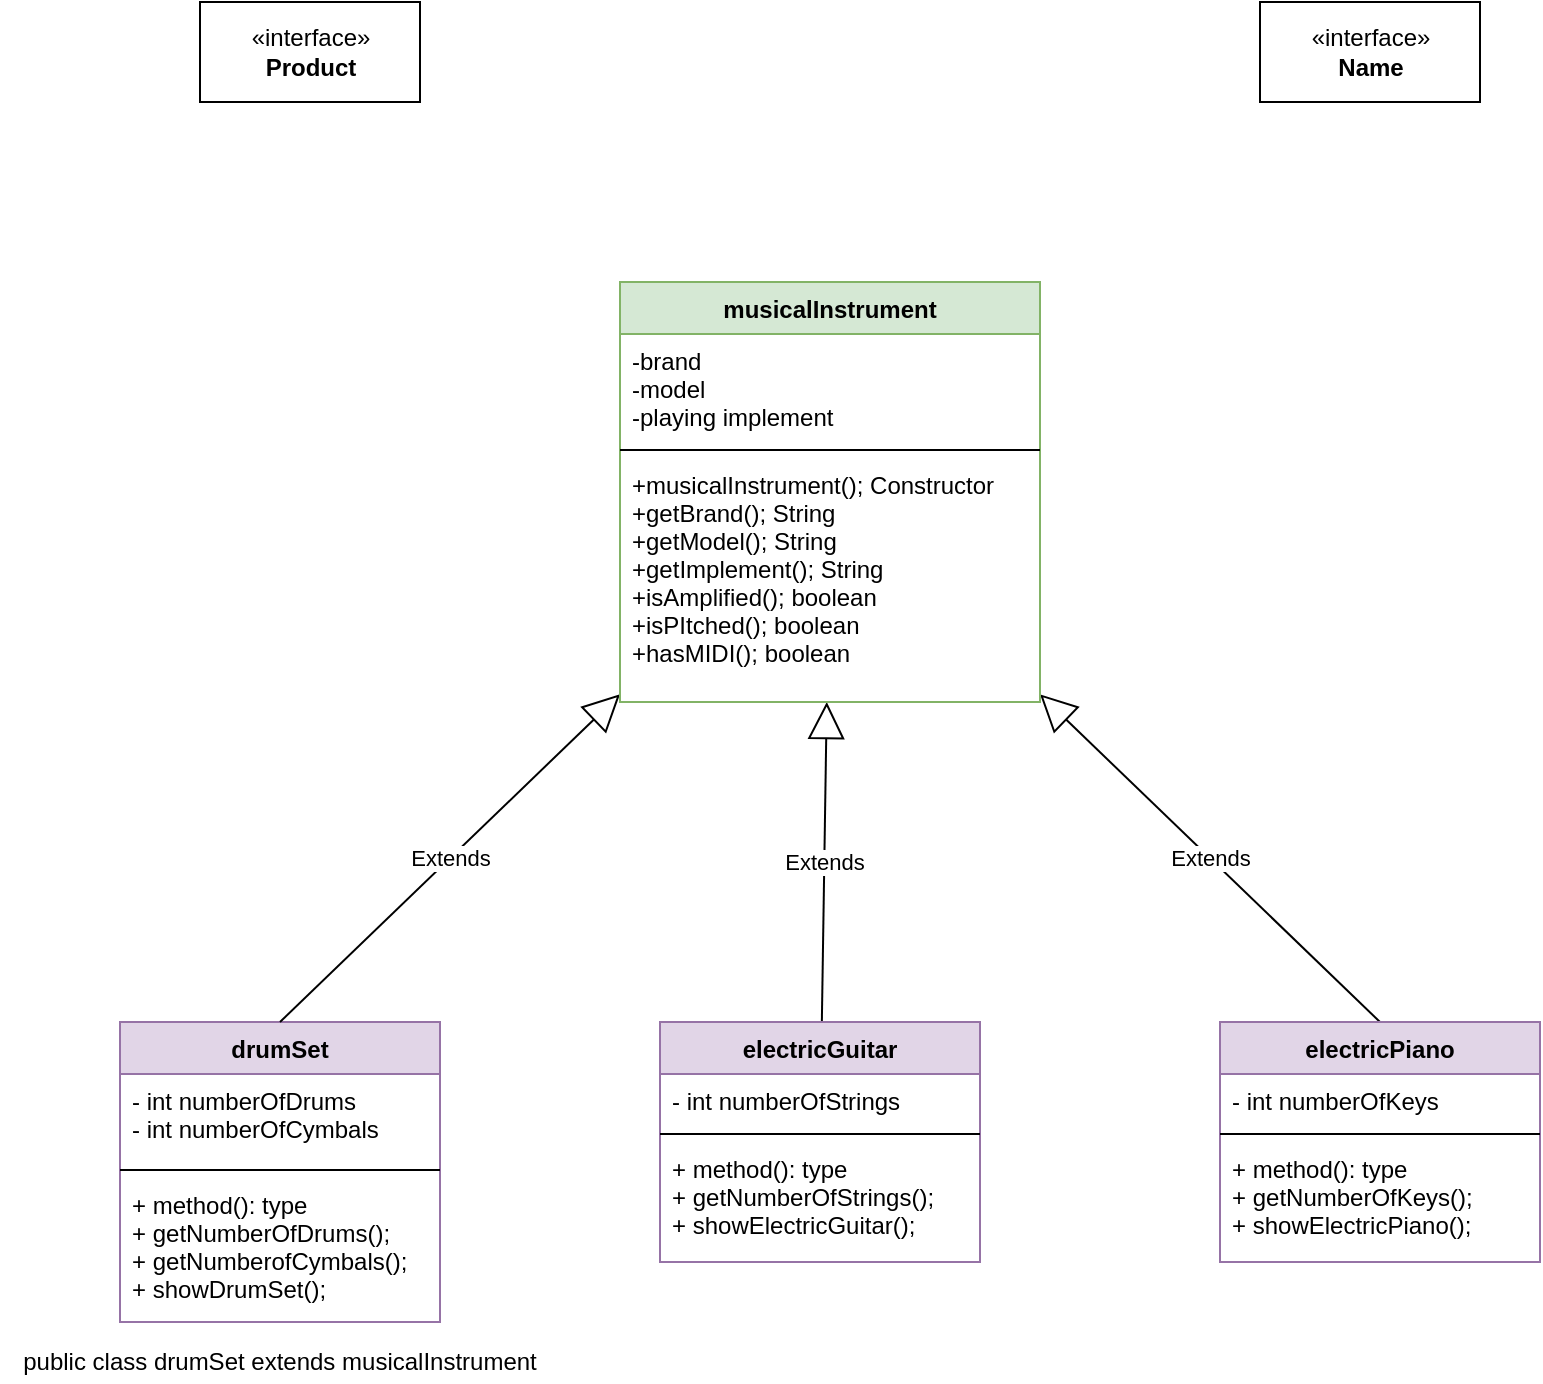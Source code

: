 <mxfile version="13.8.3" type="github">
  <diagram id="u5egj9Q1XMa9EqDsLZzm" name="Page-1">
    <mxGraphModel dx="1950" dy="1722" grid="1" gridSize="10" guides="1" tooltips="1" connect="1" arrows="1" fold="1" page="1" pageScale="1" pageWidth="850" pageHeight="1100" math="0" shadow="0">
      <root>
        <mxCell id="0" />
        <mxCell id="1" parent="0" />
        <mxCell id="iNh4lFPZa8ypUP3hIFsf-30" value="Extends" style="endArrow=block;endSize=16;endFill=0;html=1;" parent="1" source="iNh4lFPZa8ypUP3hIFsf-13" target="iNh4lFPZa8ypUP3hIFsf-1" edge="1">
          <mxGeometry width="160" relative="1" as="geometry">
            <mxPoint x="397" y="320" as="sourcePoint" />
            <mxPoint x="330" y="175.923" as="targetPoint" />
          </mxGeometry>
        </mxCell>
        <mxCell id="iNh4lFPZa8ypUP3hIFsf-5" value="drumSet" style="swimlane;fontStyle=1;align=center;verticalAlign=top;childLayout=stackLayout;horizontal=1;startSize=26;horizontalStack=0;resizeParent=1;resizeParentMax=0;resizeLast=0;collapsible=1;marginBottom=0;fillColor=#e1d5e7;strokeColor=#9673a6;" parent="1" vertex="1">
          <mxGeometry x="40" y="310" width="160" height="150" as="geometry" />
        </mxCell>
        <mxCell id="iNh4lFPZa8ypUP3hIFsf-6" value="- int numberOfDrums&#xa;- int numberOfCymbals" style="text;strokeColor=none;fillColor=none;align=left;verticalAlign=top;spacingLeft=4;spacingRight=4;overflow=hidden;rotatable=0;points=[[0,0.5],[1,0.5]];portConstraint=eastwest;" parent="iNh4lFPZa8ypUP3hIFsf-5" vertex="1">
          <mxGeometry y="26" width="160" height="44" as="geometry" />
        </mxCell>
        <mxCell id="iNh4lFPZa8ypUP3hIFsf-7" value="" style="line;strokeWidth=1;fillColor=none;align=left;verticalAlign=middle;spacingTop=-1;spacingLeft=3;spacingRight=3;rotatable=0;labelPosition=right;points=[];portConstraint=eastwest;" parent="iNh4lFPZa8ypUP3hIFsf-5" vertex="1">
          <mxGeometry y="70" width="160" height="8" as="geometry" />
        </mxCell>
        <mxCell id="iNh4lFPZa8ypUP3hIFsf-8" value="+ method(): type&#xa;+ getNumberOfDrums();&#xa;+ getNumberofCymbals();&#xa;+ showDrumSet();" style="text;strokeColor=none;fillColor=none;align=left;verticalAlign=top;spacingLeft=4;spacingRight=4;overflow=hidden;rotatable=0;points=[[0,0.5],[1,0.5]];portConstraint=eastwest;" parent="iNh4lFPZa8ypUP3hIFsf-5" vertex="1">
          <mxGeometry y="78" width="160" height="72" as="geometry" />
        </mxCell>
        <mxCell id="iNh4lFPZa8ypUP3hIFsf-31" value="Extends" style="endArrow=block;endSize=16;endFill=0;html=1;exitX=0.5;exitY=0;exitDx=0;exitDy=0;" parent="1" source="iNh4lFPZa8ypUP3hIFsf-17" target="iNh4lFPZa8ypUP3hIFsf-1" edge="1">
          <mxGeometry width="160" relative="1" as="geometry">
            <mxPoint x="336.08" y="313.98" as="sourcePoint" />
            <mxPoint x="340" y="185.923" as="targetPoint" />
          </mxGeometry>
        </mxCell>
        <mxCell id="iNh4lFPZa8ypUP3hIFsf-33" value="public class drumSet extends musicalInstrument" style="text;html=1;strokeColor=none;fillColor=none;align=center;verticalAlign=middle;whiteSpace=wrap;rounded=0;" parent="1" vertex="1">
          <mxGeometry x="-20" y="470" width="280" height="20" as="geometry" />
        </mxCell>
        <mxCell id="iNh4lFPZa8ypUP3hIFsf-17" value="electricPiano" style="swimlane;fontStyle=1;align=center;verticalAlign=top;childLayout=stackLayout;horizontal=1;startSize=26;horizontalStack=0;resizeParent=1;resizeParentMax=0;resizeLast=0;collapsible=1;marginBottom=0;fillColor=#e1d5e7;strokeColor=#9673a6;" parent="1" vertex="1">
          <mxGeometry x="590" y="310" width="160" height="120" as="geometry" />
        </mxCell>
        <mxCell id="iNh4lFPZa8ypUP3hIFsf-18" value="- int numberOfKeys" style="text;strokeColor=none;fillColor=none;align=left;verticalAlign=top;spacingLeft=4;spacingRight=4;overflow=hidden;rotatable=0;points=[[0,0.5],[1,0.5]];portConstraint=eastwest;" parent="iNh4lFPZa8ypUP3hIFsf-17" vertex="1">
          <mxGeometry y="26" width="160" height="26" as="geometry" />
        </mxCell>
        <mxCell id="iNh4lFPZa8ypUP3hIFsf-19" value="" style="line;strokeWidth=1;fillColor=none;align=left;verticalAlign=middle;spacingTop=-1;spacingLeft=3;spacingRight=3;rotatable=0;labelPosition=right;points=[];portConstraint=eastwest;" parent="iNh4lFPZa8ypUP3hIFsf-17" vertex="1">
          <mxGeometry y="52" width="160" height="8" as="geometry" />
        </mxCell>
        <mxCell id="iNh4lFPZa8ypUP3hIFsf-20" value="+ method(): type&#xa;+ getNumberOfKeys();&#xa;+ showElectricPiano();" style="text;strokeColor=none;fillColor=none;align=left;verticalAlign=top;spacingLeft=4;spacingRight=4;overflow=hidden;rotatable=0;points=[[0,0.5],[1,0.5]];portConstraint=eastwest;" parent="iNh4lFPZa8ypUP3hIFsf-17" vertex="1">
          <mxGeometry y="60" width="160" height="60" as="geometry" />
        </mxCell>
        <mxCell id="iNh4lFPZa8ypUP3hIFsf-13" value="electricGuitar" style="swimlane;fontStyle=1;align=center;verticalAlign=top;childLayout=stackLayout;horizontal=1;startSize=26;horizontalStack=0;resizeParent=1;resizeParentMax=0;resizeLast=0;collapsible=1;marginBottom=0;fillColor=#e1d5e7;strokeColor=#9673a6;" parent="1" vertex="1">
          <mxGeometry x="310" y="310" width="160" height="120" as="geometry" />
        </mxCell>
        <mxCell id="iNh4lFPZa8ypUP3hIFsf-14" value="- int numberOfStrings" style="text;strokeColor=none;fillColor=none;align=left;verticalAlign=top;spacingLeft=4;spacingRight=4;overflow=hidden;rotatable=0;points=[[0,0.5],[1,0.5]];portConstraint=eastwest;" parent="iNh4lFPZa8ypUP3hIFsf-13" vertex="1">
          <mxGeometry y="26" width="160" height="26" as="geometry" />
        </mxCell>
        <mxCell id="iNh4lFPZa8ypUP3hIFsf-15" value="" style="line;strokeWidth=1;fillColor=none;align=left;verticalAlign=middle;spacingTop=-1;spacingLeft=3;spacingRight=3;rotatable=0;labelPosition=right;points=[];portConstraint=eastwest;" parent="iNh4lFPZa8ypUP3hIFsf-13" vertex="1">
          <mxGeometry y="52" width="160" height="8" as="geometry" />
        </mxCell>
        <mxCell id="iNh4lFPZa8ypUP3hIFsf-16" value="+ method(): type&#xa;+ getNumberOfStrings();&#xa;+ showElectricGuitar();" style="text;strokeColor=none;fillColor=none;align=left;verticalAlign=top;spacingLeft=4;spacingRight=4;overflow=hidden;rotatable=0;points=[[0,0.5],[1,0.5]];portConstraint=eastwest;" parent="iNh4lFPZa8ypUP3hIFsf-13" vertex="1">
          <mxGeometry y="60" width="160" height="60" as="geometry" />
        </mxCell>
        <mxCell id="iNh4lFPZa8ypUP3hIFsf-29" value="Extends" style="endArrow=block;endSize=16;endFill=0;html=1;exitX=0.5;exitY=0;exitDx=0;exitDy=0;" parent="1" source="iNh4lFPZa8ypUP3hIFsf-5" target="iNh4lFPZa8ypUP3hIFsf-1" edge="1">
          <mxGeometry width="160" relative="1" as="geometry">
            <mxPoint x="140" y="320" as="sourcePoint" />
            <mxPoint x="300" y="320" as="targetPoint" />
          </mxGeometry>
        </mxCell>
        <mxCell id="iNh4lFPZa8ypUP3hIFsf-1" value="musicalInstrument" style="swimlane;fontStyle=1;align=center;verticalAlign=top;childLayout=stackLayout;horizontal=1;startSize=26;horizontalStack=0;resizeParent=1;resizeParentMax=0;resizeLast=0;collapsible=1;marginBottom=0;fillColor=#d5e8d4;strokeColor=#82b366;" parent="1" vertex="1">
          <mxGeometry x="290" y="-60" width="210" height="210" as="geometry" />
        </mxCell>
        <mxCell id="iNh4lFPZa8ypUP3hIFsf-2" value="-brand&#xa;-model&#xa;-playing implement" style="text;strokeColor=none;fillColor=none;align=left;verticalAlign=top;spacingLeft=4;spacingRight=4;overflow=hidden;rotatable=0;points=[[0,0.5],[1,0.5]];portConstraint=eastwest;" parent="iNh4lFPZa8ypUP3hIFsf-1" vertex="1">
          <mxGeometry y="26" width="210" height="54" as="geometry" />
        </mxCell>
        <mxCell id="iNh4lFPZa8ypUP3hIFsf-3" value="" style="line;strokeWidth=1;fillColor=none;align=left;verticalAlign=middle;spacingTop=-1;spacingLeft=3;spacingRight=3;rotatable=0;labelPosition=right;points=[];portConstraint=eastwest;" parent="iNh4lFPZa8ypUP3hIFsf-1" vertex="1">
          <mxGeometry y="80" width="210" height="8" as="geometry" />
        </mxCell>
        <mxCell id="iNh4lFPZa8ypUP3hIFsf-4" value="+musicalInstrument(); Constructor&#xa;+getBrand(); String&#xa;+getModel(); String&#xa;+getImplement(); String&#xa;+isAmplified(); boolean&#xa;+isPItched(); boolean&#xa;+hasMIDI(); boolean" style="text;strokeColor=none;fillColor=none;align=left;verticalAlign=top;spacingLeft=4;spacingRight=4;overflow=hidden;rotatable=0;points=[[0,0.5],[1,0.5]];portConstraint=eastwest;" parent="iNh4lFPZa8ypUP3hIFsf-1" vertex="1">
          <mxGeometry y="88" width="210" height="122" as="geometry" />
        </mxCell>
        <mxCell id="9qWsobVjSM98d00uHxSe-1" value="«interface»&lt;br&gt;&lt;b&gt;Product&lt;/b&gt;" style="html=1;" vertex="1" parent="1">
          <mxGeometry x="80" y="-200" width="110" height="50" as="geometry" />
        </mxCell>
        <mxCell id="9qWsobVjSM98d00uHxSe-2" value="&amp;laquo;interface&amp;raquo;&lt;br&gt;&lt;b&gt;Name&lt;/b&gt;" style="html=1;" vertex="1" parent="1">
          <mxGeometry x="610" y="-200" width="110" height="50" as="geometry" />
        </mxCell>
      </root>
    </mxGraphModel>
  </diagram>
</mxfile>
